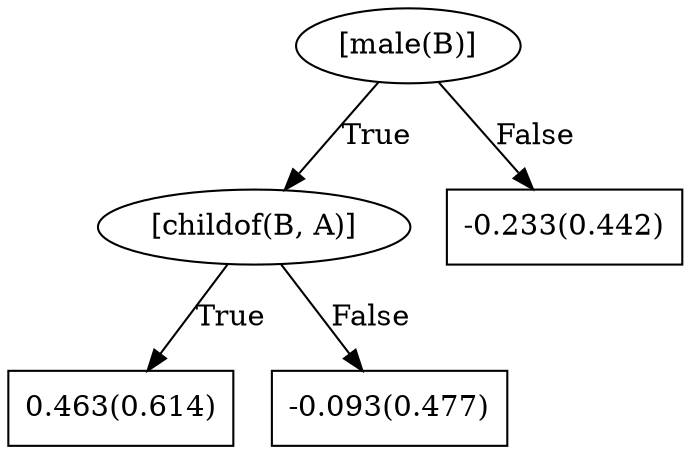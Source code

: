 digraph G{ 
1[label = "[male(B)]"];
1 -> 2[label="True"];
1 -> 3[label="False"];
2[label = "[childof(B, A)]"];
2 -> 4[label="True"];
2 -> 5[label="False"];
4[shape = box,label = "0.463(0.614)"];
5[shape = box,label = "-0.093(0.477)"];
3[shape = box,label = "-0.233(0.442)"];
}
